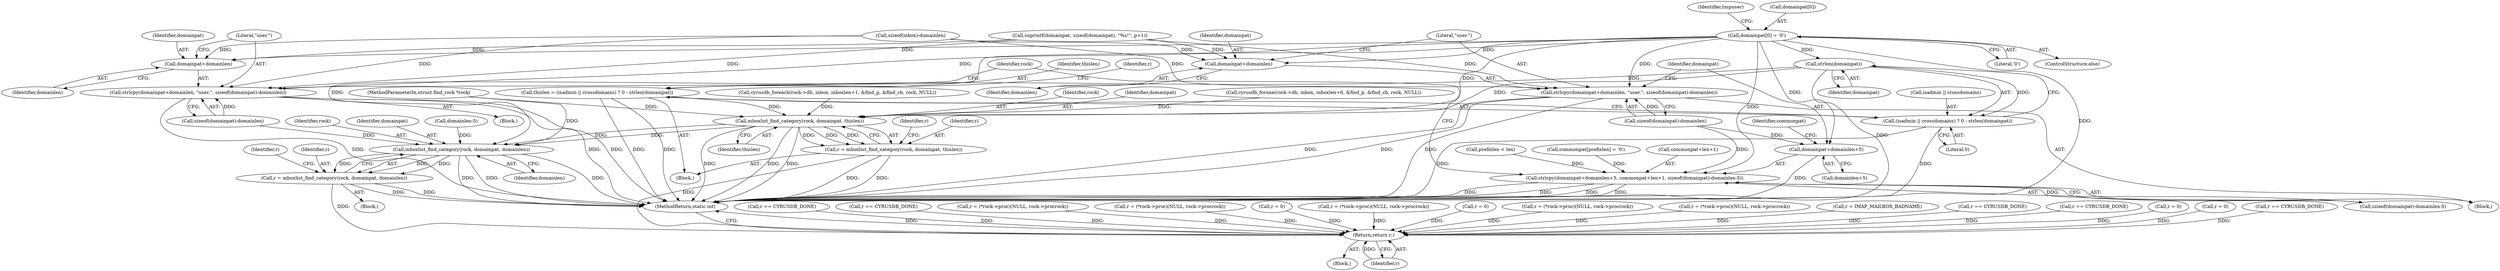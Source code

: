 digraph "0_cyrus-imapd_6bd33275368edfa71ae117de895488584678ac79@API" {
"1000236" [label="(Call,domainpat[0] = '\0')"];
"1000630" [label="(Call,strlcpy(domainpat+domainlen, \"user.\", sizeof(domainpat)-domainlen))"];
"1000631" [label="(Call,domainpat+domainlen)"];
"1000641" [label="(Call,strlcpy(domainpat+domainlen, \"user.\", sizeof(domainpat)-domainlen))"];
"1000642" [label="(Call,domainpat+domainlen)"];
"1000650" [label="(Call,strlcpy(domainpat+domainlen+5, commonpat+len+1, sizeof(domainpat)-domainlen-5))"];
"1000651" [label="(Call,domainpat+domainlen+5)"];
"1000680" [label="(Call,strlen(domainpat))"];
"1000673" [label="(Call,thislen = (isadmin || crossdomains) ? 0 : strlen(domainpat))"];
"1000694" [label="(Call,mboxlist_find_category(rock, domainpat, thislen))"];
"1000692" [label="(Call,r = mboxlist_find_category(rock, domainpat, thislen))"];
"1000770" [label="(Return,return r;)"];
"1000724" [label="(Call,mboxlist_find_category(rock, domainpat, domainlen))"];
"1000722" [label="(Call,r = mboxlist_find_category(rock, domainpat, domainlen))"];
"1000675" [label="(Call,(isadmin || crossdomains) ? 0 : strlen(domainpat))"];
"1000465" [label="(Call,r == CYRUSDB_DONE)"];
"1000403" [label="(Call,commonpat[prefixlen] = '\0')"];
"1000695" [label="(Identifier,rock)"];
"1000629" [label="(Block,)"];
"1000227" [label="(Call,snprintf(domainpat, sizeof(domainpat), \"%s!\", p+1))"];
"1000697" [label="(Identifier,thislen)"];
"1000580" [label="(Call,r == CYRUSDB_DONE)"];
"1000656" [label="(Call,commonpat+len+1)"];
"1000682" [label="(Call,r = (*rock->proc)(NULL, rock->procrock))"];
"1000305" [label="(Call,sizeof(inbox)-domainlen)"];
"1000731" [label="(Call,r = (*rock->proc)(NULL, rock->procrock))"];
"1000681" [label="(Identifier,domainpat)"];
"1000725" [label="(Identifier,rock)"];
"1000652" [label="(Identifier,domainpat)"];
"1000693" [label="(Identifier,r)"];
"1000129" [label="(MethodParameterIn,struct find_rock *rock)"];
"1000500" [label="(Call,r = 0)"];
"1000643" [label="(Identifier,domainpat)"];
"1000699" [label="(Identifier,r)"];
"1000726" [label="(Identifier,domainpat)"];
"1000664" [label="(Call,domainlen-5)"];
"1000706" [label="(Block,)"];
"1000696" [label="(Identifier,domainpat)"];
"1000669" [label="(Identifier,rock)"];
"1000634" [label="(Literal,\"user.\")"];
"1000640" [label="(Block,)"];
"1000644" [label="(Identifier,domainlen)"];
"1000676" [label="(Call,isadmin || crossdomains)"];
"1000657" [label="(Identifier,commonpat)"];
"1000506" [label="(Call,r = (*rock->proc)(NULL, rock->procrock))"];
"1000633" [label="(Identifier,domainlen)"];
"1000541" [label="(Call,r = 0)"];
"1000712" [label="(Call,r = (*rock->proc)(NULL, rock->procrock))"];
"1000624" [label="(Block,)"];
"1000548" [label="(Call,r = (*rock->proc)(NULL, rock->procrock))"];
"1000641" [label="(Call,strlcpy(domainpat+domainlen, \"user.\", sizeof(domainpat)-domainlen))"];
"1000727" [label="(Identifier,domainlen)"];
"1000626" [label="(Call,prefixlen < len)"];
"1000674" [label="(Identifier,thislen)"];
"1000343" [label="(Call,r = IMAP_MAILBOX_BADNAME)"];
"1000610" [label="(Call,r == CYRUSDB_DONE)"];
"1000245" [label="(Identifier,tmpuser)"];
"1000724" [label="(Call,mboxlist_find_category(rock, domainpat, domainlen))"];
"1000646" [label="(Call,sizeof(domainpat)-domainlen)"];
"1000131" [label="(Block,)"];
"1000565" [label="(Call,cyrusdb_forone(rock->db, inbox, inboxlen+6, &find_p, &find_cb, rock, NULL))"];
"1000650" [label="(Call,strlcpy(domainpat+domainlen+5, commonpat+len+1, sizeof(domainpat)-domainlen-5))"];
"1000673" [label="(Call,thislen = (isadmin || crossdomains) ? 0 : strlen(domainpat))"];
"1000771" [label="(Identifier,r)"];
"1000497" [label="(Call,r == CYRUSDB_DONE)"];
"1000645" [label="(Literal,\"user.\")"];
"1000661" [label="(Call,sizeof(domainpat)-domainlen-5)"];
"1000723" [label="(Identifier,r)"];
"1000694" [label="(Call,mboxlist_find_category(rock, domainpat, thislen))"];
"1000632" [label="(Identifier,domainpat)"];
"1000630" [label="(Call,strlcpy(domainpat+domainlen, \"user.\", sizeof(domainpat)-domainlen))"];
"1000692" [label="(Call,r = mboxlist_find_category(rock, domainpat, thislen))"];
"1000613" [label="(Call,r = 0)"];
"1000680" [label="(Call,strlen(domainpat))"];
"1000468" [label="(Call,r = 0)"];
"1000772" [label="(MethodReturn,static int)"];
"1000237" [label="(Call,domainpat[0])"];
"1000538" [label="(Call,r == CYRUSDB_DONE)"];
"1000683" [label="(Identifier,r)"];
"1000240" [label="(Literal,'\0')"];
"1000679" [label="(Literal,0)"];
"1000722" [label="(Call,r = mboxlist_find_category(rock, domainpat, domainlen))"];
"1000236" [label="(Call,domainpat[0] = '\0')"];
"1000729" [label="(Identifier,r)"];
"1000631" [label="(Call,domainpat+domainlen)"];
"1000235" [label="(ControlStructure,else)"];
"1000675" [label="(Call,(isadmin || crossdomains) ? 0 : strlen(domainpat))"];
"1000653" [label="(Call,domainlen+5)"];
"1000642" [label="(Call,domainpat+domainlen)"];
"1000635" [label="(Call,sizeof(domainpat)-domainlen)"];
"1000770" [label="(Return,return r;)"];
"1000651" [label="(Call,domainpat+domainlen+5)"];
"1000594" [label="(Call,cyrusdb_foreach(rock->db, inbox, inboxlen+1, &find_p, &find_cb, rock, NULL))"];
"1000236" -> "1000235"  [label="AST: "];
"1000236" -> "1000240"  [label="CFG: "];
"1000237" -> "1000236"  [label="AST: "];
"1000240" -> "1000236"  [label="AST: "];
"1000245" -> "1000236"  [label="CFG: "];
"1000236" -> "1000772"  [label="DDG: "];
"1000236" -> "1000630"  [label="DDG: "];
"1000236" -> "1000631"  [label="DDG: "];
"1000236" -> "1000641"  [label="DDG: "];
"1000236" -> "1000642"  [label="DDG: "];
"1000236" -> "1000650"  [label="DDG: "];
"1000236" -> "1000651"  [label="DDG: "];
"1000236" -> "1000680"  [label="DDG: "];
"1000236" -> "1000694"  [label="DDG: "];
"1000236" -> "1000724"  [label="DDG: "];
"1000630" -> "1000629"  [label="AST: "];
"1000630" -> "1000635"  [label="CFG: "];
"1000631" -> "1000630"  [label="AST: "];
"1000634" -> "1000630"  [label="AST: "];
"1000635" -> "1000630"  [label="AST: "];
"1000669" -> "1000630"  [label="CFG: "];
"1000630" -> "1000772"  [label="DDG: "];
"1000630" -> "1000772"  [label="DDG: "];
"1000630" -> "1000772"  [label="DDG: "];
"1000227" -> "1000630"  [label="DDG: "];
"1000305" -> "1000630"  [label="DDG: "];
"1000635" -> "1000630"  [label="DDG: "];
"1000631" -> "1000633"  [label="CFG: "];
"1000632" -> "1000631"  [label="AST: "];
"1000633" -> "1000631"  [label="AST: "];
"1000634" -> "1000631"  [label="CFG: "];
"1000227" -> "1000631"  [label="DDG: "];
"1000305" -> "1000631"  [label="DDG: "];
"1000641" -> "1000640"  [label="AST: "];
"1000641" -> "1000646"  [label="CFG: "];
"1000642" -> "1000641"  [label="AST: "];
"1000645" -> "1000641"  [label="AST: "];
"1000646" -> "1000641"  [label="AST: "];
"1000652" -> "1000641"  [label="CFG: "];
"1000641" -> "1000772"  [label="DDG: "];
"1000641" -> "1000772"  [label="DDG: "];
"1000641" -> "1000772"  [label="DDG: "];
"1000227" -> "1000641"  [label="DDG: "];
"1000305" -> "1000641"  [label="DDG: "];
"1000646" -> "1000641"  [label="DDG: "];
"1000642" -> "1000644"  [label="CFG: "];
"1000643" -> "1000642"  [label="AST: "];
"1000644" -> "1000642"  [label="AST: "];
"1000645" -> "1000642"  [label="CFG: "];
"1000227" -> "1000642"  [label="DDG: "];
"1000305" -> "1000642"  [label="DDG: "];
"1000650" -> "1000640"  [label="AST: "];
"1000650" -> "1000661"  [label="CFG: "];
"1000651" -> "1000650"  [label="AST: "];
"1000656" -> "1000650"  [label="AST: "];
"1000661" -> "1000650"  [label="AST: "];
"1000669" -> "1000650"  [label="CFG: "];
"1000650" -> "1000772"  [label="DDG: "];
"1000650" -> "1000772"  [label="DDG: "];
"1000650" -> "1000772"  [label="DDG: "];
"1000650" -> "1000772"  [label="DDG: "];
"1000646" -> "1000650"  [label="DDG: "];
"1000403" -> "1000650"  [label="DDG: "];
"1000626" -> "1000650"  [label="DDG: "];
"1000661" -> "1000650"  [label="DDG: "];
"1000651" -> "1000653"  [label="CFG: "];
"1000652" -> "1000651"  [label="AST: "];
"1000653" -> "1000651"  [label="AST: "];
"1000657" -> "1000651"  [label="CFG: "];
"1000651" -> "1000772"  [label="DDG: "];
"1000646" -> "1000651"  [label="DDG: "];
"1000680" -> "1000675"  [label="AST: "];
"1000680" -> "1000681"  [label="CFG: "];
"1000681" -> "1000680"  [label="AST: "];
"1000675" -> "1000680"  [label="CFG: "];
"1000680" -> "1000772"  [label="DDG: "];
"1000680" -> "1000673"  [label="DDG: "];
"1000680" -> "1000675"  [label="DDG: "];
"1000680" -> "1000694"  [label="DDG: "];
"1000673" -> "1000624"  [label="AST: "];
"1000673" -> "1000675"  [label="CFG: "];
"1000674" -> "1000673"  [label="AST: "];
"1000675" -> "1000673"  [label="AST: "];
"1000683" -> "1000673"  [label="CFG: "];
"1000673" -> "1000772"  [label="DDG: "];
"1000673" -> "1000772"  [label="DDG: "];
"1000673" -> "1000694"  [label="DDG: "];
"1000694" -> "1000692"  [label="AST: "];
"1000694" -> "1000697"  [label="CFG: "];
"1000695" -> "1000694"  [label="AST: "];
"1000696" -> "1000694"  [label="AST: "];
"1000697" -> "1000694"  [label="AST: "];
"1000692" -> "1000694"  [label="CFG: "];
"1000694" -> "1000772"  [label="DDG: "];
"1000694" -> "1000772"  [label="DDG: "];
"1000694" -> "1000772"  [label="DDG: "];
"1000694" -> "1000692"  [label="DDG: "];
"1000694" -> "1000692"  [label="DDG: "];
"1000694" -> "1000692"  [label="DDG: "];
"1000565" -> "1000694"  [label="DDG: "];
"1000594" -> "1000694"  [label="DDG: "];
"1000129" -> "1000694"  [label="DDG: "];
"1000694" -> "1000724"  [label="DDG: "];
"1000694" -> "1000724"  [label="DDG: "];
"1000692" -> "1000624"  [label="AST: "];
"1000693" -> "1000692"  [label="AST: "];
"1000699" -> "1000692"  [label="CFG: "];
"1000692" -> "1000772"  [label="DDG: "];
"1000692" -> "1000772"  [label="DDG: "];
"1000692" -> "1000770"  [label="DDG: "];
"1000770" -> "1000131"  [label="AST: "];
"1000770" -> "1000771"  [label="CFG: "];
"1000771" -> "1000770"  [label="AST: "];
"1000772" -> "1000770"  [label="CFG: "];
"1000770" -> "1000772"  [label="DDG: "];
"1000771" -> "1000770"  [label="DDG: "];
"1000613" -> "1000770"  [label="DDG: "];
"1000343" -> "1000770"  [label="DDG: "];
"1000497" -> "1000770"  [label="DDG: "];
"1000610" -> "1000770"  [label="DDG: "];
"1000468" -> "1000770"  [label="DDG: "];
"1000580" -> "1000770"  [label="DDG: "];
"1000538" -> "1000770"  [label="DDG: "];
"1000548" -> "1000770"  [label="DDG: "];
"1000465" -> "1000770"  [label="DDG: "];
"1000506" -> "1000770"  [label="DDG: "];
"1000682" -> "1000770"  [label="DDG: "];
"1000541" -> "1000770"  [label="DDG: "];
"1000500" -> "1000770"  [label="DDG: "];
"1000712" -> "1000770"  [label="DDG: "];
"1000731" -> "1000770"  [label="DDG: "];
"1000722" -> "1000770"  [label="DDG: "];
"1000724" -> "1000722"  [label="AST: "];
"1000724" -> "1000727"  [label="CFG: "];
"1000725" -> "1000724"  [label="AST: "];
"1000726" -> "1000724"  [label="AST: "];
"1000727" -> "1000724"  [label="AST: "];
"1000722" -> "1000724"  [label="CFG: "];
"1000724" -> "1000772"  [label="DDG: "];
"1000724" -> "1000772"  [label="DDG: "];
"1000724" -> "1000772"  [label="DDG: "];
"1000724" -> "1000722"  [label="DDG: "];
"1000724" -> "1000722"  [label="DDG: "];
"1000724" -> "1000722"  [label="DDG: "];
"1000129" -> "1000724"  [label="DDG: "];
"1000635" -> "1000724"  [label="DDG: "];
"1000664" -> "1000724"  [label="DDG: "];
"1000722" -> "1000706"  [label="AST: "];
"1000723" -> "1000722"  [label="AST: "];
"1000729" -> "1000722"  [label="CFG: "];
"1000722" -> "1000772"  [label="DDG: "];
"1000722" -> "1000772"  [label="DDG: "];
"1000675" -> "1000679"  [label="CFG: "];
"1000676" -> "1000675"  [label="AST: "];
"1000679" -> "1000675"  [label="AST: "];
"1000675" -> "1000772"  [label="DDG: "];
"1000675" -> "1000772"  [label="DDG: "];
}
